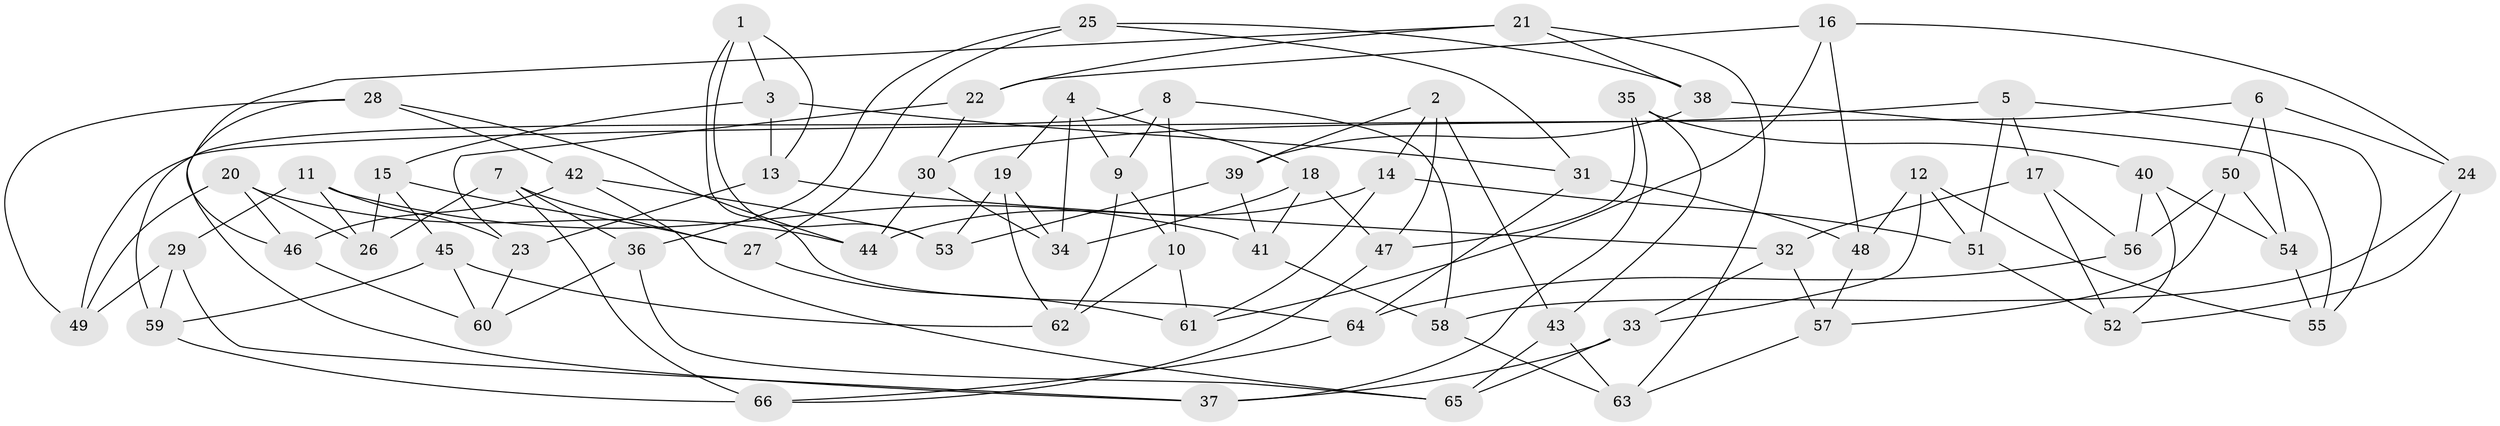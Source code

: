 // coarse degree distribution, {5: 0.15384615384615385, 6: 0.19230769230769232, 10: 0.07692307692307693, 4: 0.23076923076923078, 8: 0.11538461538461539, 3: 0.07692307692307693, 7: 0.11538461538461539, 9: 0.038461538461538464}
// Generated by graph-tools (version 1.1) at 2025/20/03/04/25 18:20:36]
// undirected, 66 vertices, 132 edges
graph export_dot {
graph [start="1"]
  node [color=gray90,style=filled];
  1;
  2;
  3;
  4;
  5;
  6;
  7;
  8;
  9;
  10;
  11;
  12;
  13;
  14;
  15;
  16;
  17;
  18;
  19;
  20;
  21;
  22;
  23;
  24;
  25;
  26;
  27;
  28;
  29;
  30;
  31;
  32;
  33;
  34;
  35;
  36;
  37;
  38;
  39;
  40;
  41;
  42;
  43;
  44;
  45;
  46;
  47;
  48;
  49;
  50;
  51;
  52;
  53;
  54;
  55;
  56;
  57;
  58;
  59;
  60;
  61;
  62;
  63;
  64;
  65;
  66;
  1 -- 53;
  1 -- 13;
  1 -- 64;
  1 -- 3;
  2 -- 39;
  2 -- 47;
  2 -- 14;
  2 -- 43;
  3 -- 15;
  3 -- 13;
  3 -- 31;
  4 -- 18;
  4 -- 34;
  4 -- 9;
  4 -- 19;
  5 -- 55;
  5 -- 51;
  5 -- 17;
  5 -- 30;
  6 -- 54;
  6 -- 49;
  6 -- 24;
  6 -- 50;
  7 -- 66;
  7 -- 26;
  7 -- 27;
  7 -- 36;
  8 -- 59;
  8 -- 9;
  8 -- 10;
  8 -- 58;
  9 -- 62;
  9 -- 10;
  10 -- 61;
  10 -- 62;
  11 -- 23;
  11 -- 26;
  11 -- 29;
  11 -- 41;
  12 -- 33;
  12 -- 51;
  12 -- 48;
  12 -- 55;
  13 -- 32;
  13 -- 23;
  14 -- 44;
  14 -- 61;
  14 -- 51;
  15 -- 45;
  15 -- 26;
  15 -- 27;
  16 -- 48;
  16 -- 22;
  16 -- 24;
  16 -- 61;
  17 -- 32;
  17 -- 56;
  17 -- 52;
  18 -- 47;
  18 -- 34;
  18 -- 41;
  19 -- 53;
  19 -- 34;
  19 -- 62;
  20 -- 44;
  20 -- 26;
  20 -- 49;
  20 -- 46;
  21 -- 38;
  21 -- 46;
  21 -- 22;
  21 -- 63;
  22 -- 30;
  22 -- 23;
  23 -- 60;
  24 -- 52;
  24 -- 58;
  25 -- 38;
  25 -- 27;
  25 -- 36;
  25 -- 31;
  27 -- 61;
  28 -- 44;
  28 -- 37;
  28 -- 49;
  28 -- 42;
  29 -- 49;
  29 -- 59;
  29 -- 37;
  30 -- 34;
  30 -- 44;
  31 -- 64;
  31 -- 48;
  32 -- 33;
  32 -- 57;
  33 -- 37;
  33 -- 65;
  35 -- 43;
  35 -- 47;
  35 -- 37;
  35 -- 40;
  36 -- 65;
  36 -- 60;
  38 -- 55;
  38 -- 39;
  39 -- 53;
  39 -- 41;
  40 -- 56;
  40 -- 52;
  40 -- 54;
  41 -- 58;
  42 -- 46;
  42 -- 53;
  42 -- 65;
  43 -- 65;
  43 -- 63;
  45 -- 60;
  45 -- 59;
  45 -- 62;
  46 -- 60;
  47 -- 66;
  48 -- 57;
  50 -- 54;
  50 -- 57;
  50 -- 56;
  51 -- 52;
  54 -- 55;
  56 -- 64;
  57 -- 63;
  58 -- 63;
  59 -- 66;
  64 -- 66;
}
